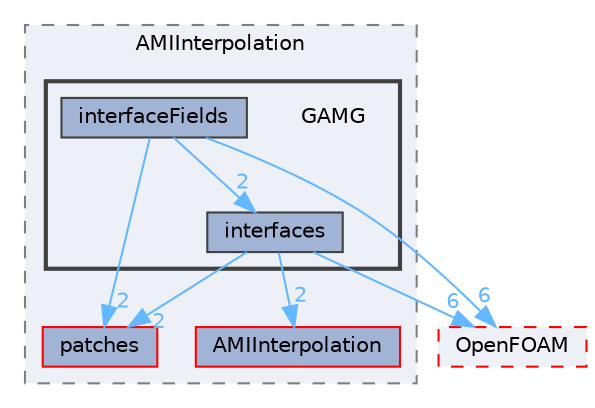digraph "src/meshTools/AMIInterpolation/GAMG"
{
 // LATEX_PDF_SIZE
  bgcolor="transparent";
  edge [fontname=Helvetica,fontsize=10,labelfontname=Helvetica,labelfontsize=10];
  node [fontname=Helvetica,fontsize=10,shape=box,height=0.2,width=0.4];
  compound=true
  subgraph clusterdir_6b9532b4107849d088a6e7b91bdf643c {
    graph [ bgcolor="#edf0f7", pencolor="grey50", label="AMIInterpolation", fontname=Helvetica,fontsize=10 style="filled,dashed", URL="dir_6b9532b4107849d088a6e7b91bdf643c.html",tooltip=""]
  dir_cc283432b470ffbfab40d5c39743e289 [label="AMIInterpolation", fillcolor="#a2b4d6", color="red", style="filled", URL="dir_cc283432b470ffbfab40d5c39743e289.html",tooltip=""];
  dir_e48036504f77ea988a54ffba425a88d8 [label="patches", fillcolor="#a2b4d6", color="red", style="filled", URL="dir_e48036504f77ea988a54ffba425a88d8.html",tooltip=""];
  subgraph clusterdir_4bc555a520865271c73513c6cb0263af {
    graph [ bgcolor="#edf0f7", pencolor="grey25", label="", fontname=Helvetica,fontsize=10 style="filled,bold", URL="dir_4bc555a520865271c73513c6cb0263af.html",tooltip=""]
    dir_4bc555a520865271c73513c6cb0263af [shape=plaintext, label="GAMG"];
  dir_ba37732824743746d5dc478f4a86e8b1 [label="interfaceFields", fillcolor="#a2b4d6", color="grey25", style="filled", URL="dir_ba37732824743746d5dc478f4a86e8b1.html",tooltip=""];
  dir_a6141d48dba2d87e5f30618f4717b8ec [label="interfaces", fillcolor="#a2b4d6", color="grey25", style="filled", URL="dir_a6141d48dba2d87e5f30618f4717b8ec.html",tooltip=""];
  }
  }
  dir_c5473ff19b20e6ec4dfe5c310b3778a8 [label="OpenFOAM", fillcolor="#edf0f7", color="red", style="filled,dashed", URL="dir_c5473ff19b20e6ec4dfe5c310b3778a8.html",tooltip=""];
  dir_ba37732824743746d5dc478f4a86e8b1->dir_a6141d48dba2d87e5f30618f4717b8ec [headlabel="2", labeldistance=1.5 headhref="dir_001896_001904.html" href="dir_001896_001904.html" color="steelblue1" fontcolor="steelblue1"];
  dir_ba37732824743746d5dc478f4a86e8b1->dir_c5473ff19b20e6ec4dfe5c310b3778a8 [headlabel="6", labeldistance=1.5 headhref="dir_001896_002695.html" href="dir_001896_002695.html" color="steelblue1" fontcolor="steelblue1"];
  dir_ba37732824743746d5dc478f4a86e8b1->dir_e48036504f77ea988a54ffba425a88d8 [headlabel="2", labeldistance=1.5 headhref="dir_001896_002827.html" href="dir_001896_002827.html" color="steelblue1" fontcolor="steelblue1"];
  dir_a6141d48dba2d87e5f30618f4717b8ec->dir_c5473ff19b20e6ec4dfe5c310b3778a8 [headlabel="6", labeldistance=1.5 headhref="dir_001904_002695.html" href="dir_001904_002695.html" color="steelblue1" fontcolor="steelblue1"];
  dir_a6141d48dba2d87e5f30618f4717b8ec->dir_cc283432b470ffbfab40d5c39743e289 [headlabel="2", labeldistance=1.5 headhref="dir_001904_000102.html" href="dir_001904_000102.html" color="steelblue1" fontcolor="steelblue1"];
  dir_a6141d48dba2d87e5f30618f4717b8ec->dir_e48036504f77ea988a54ffba425a88d8 [headlabel="2", labeldistance=1.5 headhref="dir_001904_002827.html" href="dir_001904_002827.html" color="steelblue1" fontcolor="steelblue1"];
}
